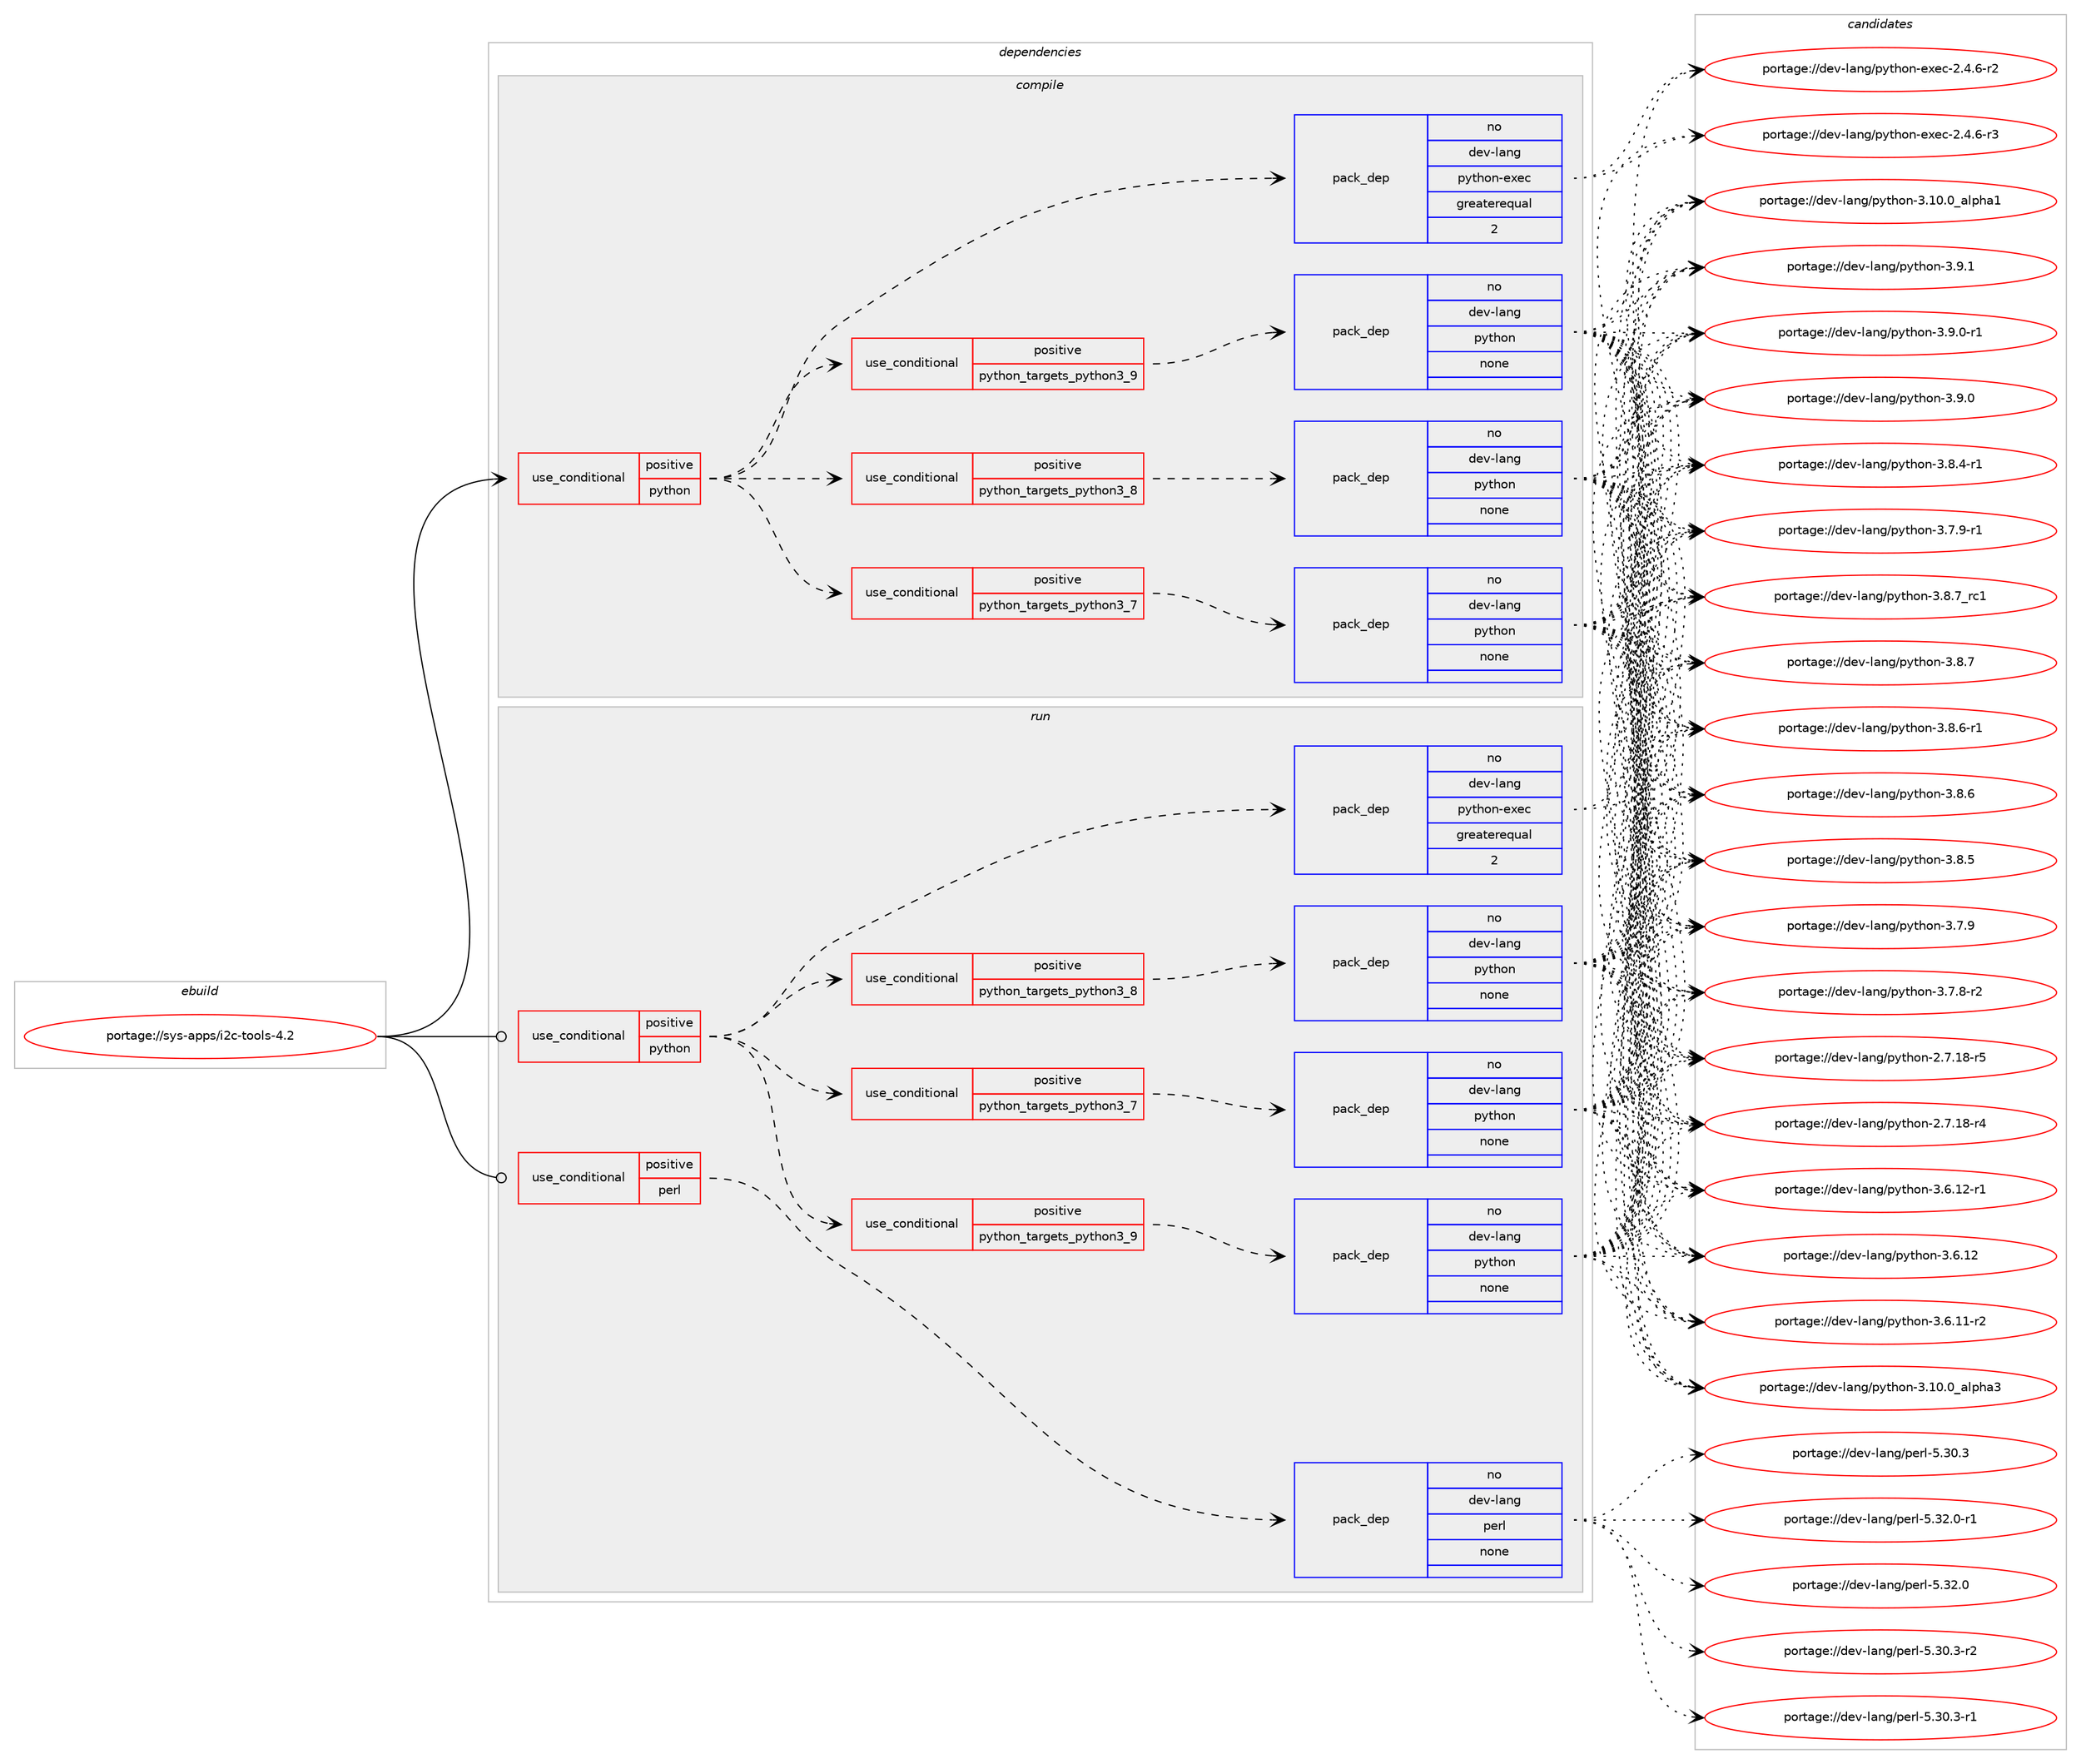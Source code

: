 digraph prolog {

# *************
# Graph options
# *************

newrank=true;
concentrate=true;
compound=true;
graph [rankdir=LR,fontname=Helvetica,fontsize=10,ranksep=1.5];#, ranksep=2.5, nodesep=0.2];
edge  [arrowhead=vee];
node  [fontname=Helvetica,fontsize=10];

# **********
# The ebuild
# **********

subgraph cluster_leftcol {
color=gray;
rank=same;
label=<<i>ebuild</i>>;
id [label="portage://sys-apps/i2c-tools-4.2", color=red, width=4, href="../sys-apps/i2c-tools-4.2.svg"];
}

# ****************
# The dependencies
# ****************

subgraph cluster_midcol {
color=gray;
label=<<i>dependencies</i>>;
subgraph cluster_compile {
fillcolor="#eeeeee";
style=filled;
label=<<i>compile</i>>;
subgraph cond1099 {
dependency4800 [label=<<TABLE BORDER="0" CELLBORDER="1" CELLSPACING="0" CELLPADDING="4"><TR><TD ROWSPAN="3" CELLPADDING="10">use_conditional</TD></TR><TR><TD>positive</TD></TR><TR><TD>python</TD></TR></TABLE>>, shape=none, color=red];
subgraph cond1100 {
dependency4801 [label=<<TABLE BORDER="0" CELLBORDER="1" CELLSPACING="0" CELLPADDING="4"><TR><TD ROWSPAN="3" CELLPADDING="10">use_conditional</TD></TR><TR><TD>positive</TD></TR><TR><TD>python_targets_python3_7</TD></TR></TABLE>>, shape=none, color=red];
subgraph pack3623 {
dependency4802 [label=<<TABLE BORDER="0" CELLBORDER="1" CELLSPACING="0" CELLPADDING="4" WIDTH="220"><TR><TD ROWSPAN="6" CELLPADDING="30">pack_dep</TD></TR><TR><TD WIDTH="110">no</TD></TR><TR><TD>dev-lang</TD></TR><TR><TD>python</TD></TR><TR><TD>none</TD></TR><TR><TD></TD></TR></TABLE>>, shape=none, color=blue];
}
dependency4801:e -> dependency4802:w [weight=20,style="dashed",arrowhead="vee"];
}
dependency4800:e -> dependency4801:w [weight=20,style="dashed",arrowhead="vee"];
subgraph cond1101 {
dependency4803 [label=<<TABLE BORDER="0" CELLBORDER="1" CELLSPACING="0" CELLPADDING="4"><TR><TD ROWSPAN="3" CELLPADDING="10">use_conditional</TD></TR><TR><TD>positive</TD></TR><TR><TD>python_targets_python3_8</TD></TR></TABLE>>, shape=none, color=red];
subgraph pack3624 {
dependency4804 [label=<<TABLE BORDER="0" CELLBORDER="1" CELLSPACING="0" CELLPADDING="4" WIDTH="220"><TR><TD ROWSPAN="6" CELLPADDING="30">pack_dep</TD></TR><TR><TD WIDTH="110">no</TD></TR><TR><TD>dev-lang</TD></TR><TR><TD>python</TD></TR><TR><TD>none</TD></TR><TR><TD></TD></TR></TABLE>>, shape=none, color=blue];
}
dependency4803:e -> dependency4804:w [weight=20,style="dashed",arrowhead="vee"];
}
dependency4800:e -> dependency4803:w [weight=20,style="dashed",arrowhead="vee"];
subgraph cond1102 {
dependency4805 [label=<<TABLE BORDER="0" CELLBORDER="1" CELLSPACING="0" CELLPADDING="4"><TR><TD ROWSPAN="3" CELLPADDING="10">use_conditional</TD></TR><TR><TD>positive</TD></TR><TR><TD>python_targets_python3_9</TD></TR></TABLE>>, shape=none, color=red];
subgraph pack3625 {
dependency4806 [label=<<TABLE BORDER="0" CELLBORDER="1" CELLSPACING="0" CELLPADDING="4" WIDTH="220"><TR><TD ROWSPAN="6" CELLPADDING="30">pack_dep</TD></TR><TR><TD WIDTH="110">no</TD></TR><TR><TD>dev-lang</TD></TR><TR><TD>python</TD></TR><TR><TD>none</TD></TR><TR><TD></TD></TR></TABLE>>, shape=none, color=blue];
}
dependency4805:e -> dependency4806:w [weight=20,style="dashed",arrowhead="vee"];
}
dependency4800:e -> dependency4805:w [weight=20,style="dashed",arrowhead="vee"];
subgraph pack3626 {
dependency4807 [label=<<TABLE BORDER="0" CELLBORDER="1" CELLSPACING="0" CELLPADDING="4" WIDTH="220"><TR><TD ROWSPAN="6" CELLPADDING="30">pack_dep</TD></TR><TR><TD WIDTH="110">no</TD></TR><TR><TD>dev-lang</TD></TR><TR><TD>python-exec</TD></TR><TR><TD>greaterequal</TD></TR><TR><TD>2</TD></TR></TABLE>>, shape=none, color=blue];
}
dependency4800:e -> dependency4807:w [weight=20,style="dashed",arrowhead="vee"];
}
id:e -> dependency4800:w [weight=20,style="solid",arrowhead="vee"];
}
subgraph cluster_compileandrun {
fillcolor="#eeeeee";
style=filled;
label=<<i>compile and run</i>>;
}
subgraph cluster_run {
fillcolor="#eeeeee";
style=filled;
label=<<i>run</i>>;
subgraph cond1103 {
dependency4808 [label=<<TABLE BORDER="0" CELLBORDER="1" CELLSPACING="0" CELLPADDING="4"><TR><TD ROWSPAN="3" CELLPADDING="10">use_conditional</TD></TR><TR><TD>positive</TD></TR><TR><TD>perl</TD></TR></TABLE>>, shape=none, color=red];
subgraph pack3627 {
dependency4809 [label=<<TABLE BORDER="0" CELLBORDER="1" CELLSPACING="0" CELLPADDING="4" WIDTH="220"><TR><TD ROWSPAN="6" CELLPADDING="30">pack_dep</TD></TR><TR><TD WIDTH="110">no</TD></TR><TR><TD>dev-lang</TD></TR><TR><TD>perl</TD></TR><TR><TD>none</TD></TR><TR><TD></TD></TR></TABLE>>, shape=none, color=blue];
}
dependency4808:e -> dependency4809:w [weight=20,style="dashed",arrowhead="vee"];
}
id:e -> dependency4808:w [weight=20,style="solid",arrowhead="odot"];
subgraph cond1104 {
dependency4810 [label=<<TABLE BORDER="0" CELLBORDER="1" CELLSPACING="0" CELLPADDING="4"><TR><TD ROWSPAN="3" CELLPADDING="10">use_conditional</TD></TR><TR><TD>positive</TD></TR><TR><TD>python</TD></TR></TABLE>>, shape=none, color=red];
subgraph cond1105 {
dependency4811 [label=<<TABLE BORDER="0" CELLBORDER="1" CELLSPACING="0" CELLPADDING="4"><TR><TD ROWSPAN="3" CELLPADDING="10">use_conditional</TD></TR><TR><TD>positive</TD></TR><TR><TD>python_targets_python3_7</TD></TR></TABLE>>, shape=none, color=red];
subgraph pack3628 {
dependency4812 [label=<<TABLE BORDER="0" CELLBORDER="1" CELLSPACING="0" CELLPADDING="4" WIDTH="220"><TR><TD ROWSPAN="6" CELLPADDING="30">pack_dep</TD></TR><TR><TD WIDTH="110">no</TD></TR><TR><TD>dev-lang</TD></TR><TR><TD>python</TD></TR><TR><TD>none</TD></TR><TR><TD></TD></TR></TABLE>>, shape=none, color=blue];
}
dependency4811:e -> dependency4812:w [weight=20,style="dashed",arrowhead="vee"];
}
dependency4810:e -> dependency4811:w [weight=20,style="dashed",arrowhead="vee"];
subgraph cond1106 {
dependency4813 [label=<<TABLE BORDER="0" CELLBORDER="1" CELLSPACING="0" CELLPADDING="4"><TR><TD ROWSPAN="3" CELLPADDING="10">use_conditional</TD></TR><TR><TD>positive</TD></TR><TR><TD>python_targets_python3_8</TD></TR></TABLE>>, shape=none, color=red];
subgraph pack3629 {
dependency4814 [label=<<TABLE BORDER="0" CELLBORDER="1" CELLSPACING="0" CELLPADDING="4" WIDTH="220"><TR><TD ROWSPAN="6" CELLPADDING="30">pack_dep</TD></TR><TR><TD WIDTH="110">no</TD></TR><TR><TD>dev-lang</TD></TR><TR><TD>python</TD></TR><TR><TD>none</TD></TR><TR><TD></TD></TR></TABLE>>, shape=none, color=blue];
}
dependency4813:e -> dependency4814:w [weight=20,style="dashed",arrowhead="vee"];
}
dependency4810:e -> dependency4813:w [weight=20,style="dashed",arrowhead="vee"];
subgraph cond1107 {
dependency4815 [label=<<TABLE BORDER="0" CELLBORDER="1" CELLSPACING="0" CELLPADDING="4"><TR><TD ROWSPAN="3" CELLPADDING="10">use_conditional</TD></TR><TR><TD>positive</TD></TR><TR><TD>python_targets_python3_9</TD></TR></TABLE>>, shape=none, color=red];
subgraph pack3630 {
dependency4816 [label=<<TABLE BORDER="0" CELLBORDER="1" CELLSPACING="0" CELLPADDING="4" WIDTH="220"><TR><TD ROWSPAN="6" CELLPADDING="30">pack_dep</TD></TR><TR><TD WIDTH="110">no</TD></TR><TR><TD>dev-lang</TD></TR><TR><TD>python</TD></TR><TR><TD>none</TD></TR><TR><TD></TD></TR></TABLE>>, shape=none, color=blue];
}
dependency4815:e -> dependency4816:w [weight=20,style="dashed",arrowhead="vee"];
}
dependency4810:e -> dependency4815:w [weight=20,style="dashed",arrowhead="vee"];
subgraph pack3631 {
dependency4817 [label=<<TABLE BORDER="0" CELLBORDER="1" CELLSPACING="0" CELLPADDING="4" WIDTH="220"><TR><TD ROWSPAN="6" CELLPADDING="30">pack_dep</TD></TR><TR><TD WIDTH="110">no</TD></TR><TR><TD>dev-lang</TD></TR><TR><TD>python-exec</TD></TR><TR><TD>greaterequal</TD></TR><TR><TD>2</TD></TR></TABLE>>, shape=none, color=blue];
}
dependency4810:e -> dependency4817:w [weight=20,style="dashed",arrowhead="vee"];
}
id:e -> dependency4810:w [weight=20,style="solid",arrowhead="odot"];
}
}

# **************
# The candidates
# **************

subgraph cluster_choices {
rank=same;
color=gray;
label=<<i>candidates</i>>;

subgraph choice3623 {
color=black;
nodesep=1;
choice100101118451089711010347112121116104111110455146574649 [label="portage://dev-lang/python-3.9.1", color=red, width=4,href="../dev-lang/python-3.9.1.svg"];
choice1001011184510897110103471121211161041111104551465746484511449 [label="portage://dev-lang/python-3.9.0-r1", color=red, width=4,href="../dev-lang/python-3.9.0-r1.svg"];
choice100101118451089711010347112121116104111110455146574648 [label="portage://dev-lang/python-3.9.0", color=red, width=4,href="../dev-lang/python-3.9.0.svg"];
choice100101118451089711010347112121116104111110455146564655951149949 [label="portage://dev-lang/python-3.8.7_rc1", color=red, width=4,href="../dev-lang/python-3.8.7_rc1.svg"];
choice100101118451089711010347112121116104111110455146564655 [label="portage://dev-lang/python-3.8.7", color=red, width=4,href="../dev-lang/python-3.8.7.svg"];
choice1001011184510897110103471121211161041111104551465646544511449 [label="portage://dev-lang/python-3.8.6-r1", color=red, width=4,href="../dev-lang/python-3.8.6-r1.svg"];
choice100101118451089711010347112121116104111110455146564654 [label="portage://dev-lang/python-3.8.6", color=red, width=4,href="../dev-lang/python-3.8.6.svg"];
choice100101118451089711010347112121116104111110455146564653 [label="portage://dev-lang/python-3.8.5", color=red, width=4,href="../dev-lang/python-3.8.5.svg"];
choice1001011184510897110103471121211161041111104551465646524511449 [label="portage://dev-lang/python-3.8.4-r1", color=red, width=4,href="../dev-lang/python-3.8.4-r1.svg"];
choice1001011184510897110103471121211161041111104551465546574511449 [label="portage://dev-lang/python-3.7.9-r1", color=red, width=4,href="../dev-lang/python-3.7.9-r1.svg"];
choice100101118451089711010347112121116104111110455146554657 [label="portage://dev-lang/python-3.7.9", color=red, width=4,href="../dev-lang/python-3.7.9.svg"];
choice1001011184510897110103471121211161041111104551465546564511450 [label="portage://dev-lang/python-3.7.8-r2", color=red, width=4,href="../dev-lang/python-3.7.8-r2.svg"];
choice100101118451089711010347112121116104111110455146544649504511449 [label="portage://dev-lang/python-3.6.12-r1", color=red, width=4,href="../dev-lang/python-3.6.12-r1.svg"];
choice10010111845108971101034711212111610411111045514654464950 [label="portage://dev-lang/python-3.6.12", color=red, width=4,href="../dev-lang/python-3.6.12.svg"];
choice100101118451089711010347112121116104111110455146544649494511450 [label="portage://dev-lang/python-3.6.11-r2", color=red, width=4,href="../dev-lang/python-3.6.11-r2.svg"];
choice1001011184510897110103471121211161041111104551464948464895971081121049751 [label="portage://dev-lang/python-3.10.0_alpha3", color=red, width=4,href="../dev-lang/python-3.10.0_alpha3.svg"];
choice1001011184510897110103471121211161041111104551464948464895971081121049749 [label="portage://dev-lang/python-3.10.0_alpha1", color=red, width=4,href="../dev-lang/python-3.10.0_alpha1.svg"];
choice100101118451089711010347112121116104111110455046554649564511453 [label="portage://dev-lang/python-2.7.18-r5", color=red, width=4,href="../dev-lang/python-2.7.18-r5.svg"];
choice100101118451089711010347112121116104111110455046554649564511452 [label="portage://dev-lang/python-2.7.18-r4", color=red, width=4,href="../dev-lang/python-2.7.18-r4.svg"];
dependency4802:e -> choice100101118451089711010347112121116104111110455146574649:w [style=dotted,weight="100"];
dependency4802:e -> choice1001011184510897110103471121211161041111104551465746484511449:w [style=dotted,weight="100"];
dependency4802:e -> choice100101118451089711010347112121116104111110455146574648:w [style=dotted,weight="100"];
dependency4802:e -> choice100101118451089711010347112121116104111110455146564655951149949:w [style=dotted,weight="100"];
dependency4802:e -> choice100101118451089711010347112121116104111110455146564655:w [style=dotted,weight="100"];
dependency4802:e -> choice1001011184510897110103471121211161041111104551465646544511449:w [style=dotted,weight="100"];
dependency4802:e -> choice100101118451089711010347112121116104111110455146564654:w [style=dotted,weight="100"];
dependency4802:e -> choice100101118451089711010347112121116104111110455146564653:w [style=dotted,weight="100"];
dependency4802:e -> choice1001011184510897110103471121211161041111104551465646524511449:w [style=dotted,weight="100"];
dependency4802:e -> choice1001011184510897110103471121211161041111104551465546574511449:w [style=dotted,weight="100"];
dependency4802:e -> choice100101118451089711010347112121116104111110455146554657:w [style=dotted,weight="100"];
dependency4802:e -> choice1001011184510897110103471121211161041111104551465546564511450:w [style=dotted,weight="100"];
dependency4802:e -> choice100101118451089711010347112121116104111110455146544649504511449:w [style=dotted,weight="100"];
dependency4802:e -> choice10010111845108971101034711212111610411111045514654464950:w [style=dotted,weight="100"];
dependency4802:e -> choice100101118451089711010347112121116104111110455146544649494511450:w [style=dotted,weight="100"];
dependency4802:e -> choice1001011184510897110103471121211161041111104551464948464895971081121049751:w [style=dotted,weight="100"];
dependency4802:e -> choice1001011184510897110103471121211161041111104551464948464895971081121049749:w [style=dotted,weight="100"];
dependency4802:e -> choice100101118451089711010347112121116104111110455046554649564511453:w [style=dotted,weight="100"];
dependency4802:e -> choice100101118451089711010347112121116104111110455046554649564511452:w [style=dotted,weight="100"];
}
subgraph choice3624 {
color=black;
nodesep=1;
choice100101118451089711010347112121116104111110455146574649 [label="portage://dev-lang/python-3.9.1", color=red, width=4,href="../dev-lang/python-3.9.1.svg"];
choice1001011184510897110103471121211161041111104551465746484511449 [label="portage://dev-lang/python-3.9.0-r1", color=red, width=4,href="../dev-lang/python-3.9.0-r1.svg"];
choice100101118451089711010347112121116104111110455146574648 [label="portage://dev-lang/python-3.9.0", color=red, width=4,href="../dev-lang/python-3.9.0.svg"];
choice100101118451089711010347112121116104111110455146564655951149949 [label="portage://dev-lang/python-3.8.7_rc1", color=red, width=4,href="../dev-lang/python-3.8.7_rc1.svg"];
choice100101118451089711010347112121116104111110455146564655 [label="portage://dev-lang/python-3.8.7", color=red, width=4,href="../dev-lang/python-3.8.7.svg"];
choice1001011184510897110103471121211161041111104551465646544511449 [label="portage://dev-lang/python-3.8.6-r1", color=red, width=4,href="../dev-lang/python-3.8.6-r1.svg"];
choice100101118451089711010347112121116104111110455146564654 [label="portage://dev-lang/python-3.8.6", color=red, width=4,href="../dev-lang/python-3.8.6.svg"];
choice100101118451089711010347112121116104111110455146564653 [label="portage://dev-lang/python-3.8.5", color=red, width=4,href="../dev-lang/python-3.8.5.svg"];
choice1001011184510897110103471121211161041111104551465646524511449 [label="portage://dev-lang/python-3.8.4-r1", color=red, width=4,href="../dev-lang/python-3.8.4-r1.svg"];
choice1001011184510897110103471121211161041111104551465546574511449 [label="portage://dev-lang/python-3.7.9-r1", color=red, width=4,href="../dev-lang/python-3.7.9-r1.svg"];
choice100101118451089711010347112121116104111110455146554657 [label="portage://dev-lang/python-3.7.9", color=red, width=4,href="../dev-lang/python-3.7.9.svg"];
choice1001011184510897110103471121211161041111104551465546564511450 [label="portage://dev-lang/python-3.7.8-r2", color=red, width=4,href="../dev-lang/python-3.7.8-r2.svg"];
choice100101118451089711010347112121116104111110455146544649504511449 [label="portage://dev-lang/python-3.6.12-r1", color=red, width=4,href="../dev-lang/python-3.6.12-r1.svg"];
choice10010111845108971101034711212111610411111045514654464950 [label="portage://dev-lang/python-3.6.12", color=red, width=4,href="../dev-lang/python-3.6.12.svg"];
choice100101118451089711010347112121116104111110455146544649494511450 [label="portage://dev-lang/python-3.6.11-r2", color=red, width=4,href="../dev-lang/python-3.6.11-r2.svg"];
choice1001011184510897110103471121211161041111104551464948464895971081121049751 [label="portage://dev-lang/python-3.10.0_alpha3", color=red, width=4,href="../dev-lang/python-3.10.0_alpha3.svg"];
choice1001011184510897110103471121211161041111104551464948464895971081121049749 [label="portage://dev-lang/python-3.10.0_alpha1", color=red, width=4,href="../dev-lang/python-3.10.0_alpha1.svg"];
choice100101118451089711010347112121116104111110455046554649564511453 [label="portage://dev-lang/python-2.7.18-r5", color=red, width=4,href="../dev-lang/python-2.7.18-r5.svg"];
choice100101118451089711010347112121116104111110455046554649564511452 [label="portage://dev-lang/python-2.7.18-r4", color=red, width=4,href="../dev-lang/python-2.7.18-r4.svg"];
dependency4804:e -> choice100101118451089711010347112121116104111110455146574649:w [style=dotted,weight="100"];
dependency4804:e -> choice1001011184510897110103471121211161041111104551465746484511449:w [style=dotted,weight="100"];
dependency4804:e -> choice100101118451089711010347112121116104111110455146574648:w [style=dotted,weight="100"];
dependency4804:e -> choice100101118451089711010347112121116104111110455146564655951149949:w [style=dotted,weight="100"];
dependency4804:e -> choice100101118451089711010347112121116104111110455146564655:w [style=dotted,weight="100"];
dependency4804:e -> choice1001011184510897110103471121211161041111104551465646544511449:w [style=dotted,weight="100"];
dependency4804:e -> choice100101118451089711010347112121116104111110455146564654:w [style=dotted,weight="100"];
dependency4804:e -> choice100101118451089711010347112121116104111110455146564653:w [style=dotted,weight="100"];
dependency4804:e -> choice1001011184510897110103471121211161041111104551465646524511449:w [style=dotted,weight="100"];
dependency4804:e -> choice1001011184510897110103471121211161041111104551465546574511449:w [style=dotted,weight="100"];
dependency4804:e -> choice100101118451089711010347112121116104111110455146554657:w [style=dotted,weight="100"];
dependency4804:e -> choice1001011184510897110103471121211161041111104551465546564511450:w [style=dotted,weight="100"];
dependency4804:e -> choice100101118451089711010347112121116104111110455146544649504511449:w [style=dotted,weight="100"];
dependency4804:e -> choice10010111845108971101034711212111610411111045514654464950:w [style=dotted,weight="100"];
dependency4804:e -> choice100101118451089711010347112121116104111110455146544649494511450:w [style=dotted,weight="100"];
dependency4804:e -> choice1001011184510897110103471121211161041111104551464948464895971081121049751:w [style=dotted,weight="100"];
dependency4804:e -> choice1001011184510897110103471121211161041111104551464948464895971081121049749:w [style=dotted,weight="100"];
dependency4804:e -> choice100101118451089711010347112121116104111110455046554649564511453:w [style=dotted,weight="100"];
dependency4804:e -> choice100101118451089711010347112121116104111110455046554649564511452:w [style=dotted,weight="100"];
}
subgraph choice3625 {
color=black;
nodesep=1;
choice100101118451089711010347112121116104111110455146574649 [label="portage://dev-lang/python-3.9.1", color=red, width=4,href="../dev-lang/python-3.9.1.svg"];
choice1001011184510897110103471121211161041111104551465746484511449 [label="portage://dev-lang/python-3.9.0-r1", color=red, width=4,href="../dev-lang/python-3.9.0-r1.svg"];
choice100101118451089711010347112121116104111110455146574648 [label="portage://dev-lang/python-3.9.0", color=red, width=4,href="../dev-lang/python-3.9.0.svg"];
choice100101118451089711010347112121116104111110455146564655951149949 [label="portage://dev-lang/python-3.8.7_rc1", color=red, width=4,href="../dev-lang/python-3.8.7_rc1.svg"];
choice100101118451089711010347112121116104111110455146564655 [label="portage://dev-lang/python-3.8.7", color=red, width=4,href="../dev-lang/python-3.8.7.svg"];
choice1001011184510897110103471121211161041111104551465646544511449 [label="portage://dev-lang/python-3.8.6-r1", color=red, width=4,href="../dev-lang/python-3.8.6-r1.svg"];
choice100101118451089711010347112121116104111110455146564654 [label="portage://dev-lang/python-3.8.6", color=red, width=4,href="../dev-lang/python-3.8.6.svg"];
choice100101118451089711010347112121116104111110455146564653 [label="portage://dev-lang/python-3.8.5", color=red, width=4,href="../dev-lang/python-3.8.5.svg"];
choice1001011184510897110103471121211161041111104551465646524511449 [label="portage://dev-lang/python-3.8.4-r1", color=red, width=4,href="../dev-lang/python-3.8.4-r1.svg"];
choice1001011184510897110103471121211161041111104551465546574511449 [label="portage://dev-lang/python-3.7.9-r1", color=red, width=4,href="../dev-lang/python-3.7.9-r1.svg"];
choice100101118451089711010347112121116104111110455146554657 [label="portage://dev-lang/python-3.7.9", color=red, width=4,href="../dev-lang/python-3.7.9.svg"];
choice1001011184510897110103471121211161041111104551465546564511450 [label="portage://dev-lang/python-3.7.8-r2", color=red, width=4,href="../dev-lang/python-3.7.8-r2.svg"];
choice100101118451089711010347112121116104111110455146544649504511449 [label="portage://dev-lang/python-3.6.12-r1", color=red, width=4,href="../dev-lang/python-3.6.12-r1.svg"];
choice10010111845108971101034711212111610411111045514654464950 [label="portage://dev-lang/python-3.6.12", color=red, width=4,href="../dev-lang/python-3.6.12.svg"];
choice100101118451089711010347112121116104111110455146544649494511450 [label="portage://dev-lang/python-3.6.11-r2", color=red, width=4,href="../dev-lang/python-3.6.11-r2.svg"];
choice1001011184510897110103471121211161041111104551464948464895971081121049751 [label="portage://dev-lang/python-3.10.0_alpha3", color=red, width=4,href="../dev-lang/python-3.10.0_alpha3.svg"];
choice1001011184510897110103471121211161041111104551464948464895971081121049749 [label="portage://dev-lang/python-3.10.0_alpha1", color=red, width=4,href="../dev-lang/python-3.10.0_alpha1.svg"];
choice100101118451089711010347112121116104111110455046554649564511453 [label="portage://dev-lang/python-2.7.18-r5", color=red, width=4,href="../dev-lang/python-2.7.18-r5.svg"];
choice100101118451089711010347112121116104111110455046554649564511452 [label="portage://dev-lang/python-2.7.18-r4", color=red, width=4,href="../dev-lang/python-2.7.18-r4.svg"];
dependency4806:e -> choice100101118451089711010347112121116104111110455146574649:w [style=dotted,weight="100"];
dependency4806:e -> choice1001011184510897110103471121211161041111104551465746484511449:w [style=dotted,weight="100"];
dependency4806:e -> choice100101118451089711010347112121116104111110455146574648:w [style=dotted,weight="100"];
dependency4806:e -> choice100101118451089711010347112121116104111110455146564655951149949:w [style=dotted,weight="100"];
dependency4806:e -> choice100101118451089711010347112121116104111110455146564655:w [style=dotted,weight="100"];
dependency4806:e -> choice1001011184510897110103471121211161041111104551465646544511449:w [style=dotted,weight="100"];
dependency4806:e -> choice100101118451089711010347112121116104111110455146564654:w [style=dotted,weight="100"];
dependency4806:e -> choice100101118451089711010347112121116104111110455146564653:w [style=dotted,weight="100"];
dependency4806:e -> choice1001011184510897110103471121211161041111104551465646524511449:w [style=dotted,weight="100"];
dependency4806:e -> choice1001011184510897110103471121211161041111104551465546574511449:w [style=dotted,weight="100"];
dependency4806:e -> choice100101118451089711010347112121116104111110455146554657:w [style=dotted,weight="100"];
dependency4806:e -> choice1001011184510897110103471121211161041111104551465546564511450:w [style=dotted,weight="100"];
dependency4806:e -> choice100101118451089711010347112121116104111110455146544649504511449:w [style=dotted,weight="100"];
dependency4806:e -> choice10010111845108971101034711212111610411111045514654464950:w [style=dotted,weight="100"];
dependency4806:e -> choice100101118451089711010347112121116104111110455146544649494511450:w [style=dotted,weight="100"];
dependency4806:e -> choice1001011184510897110103471121211161041111104551464948464895971081121049751:w [style=dotted,weight="100"];
dependency4806:e -> choice1001011184510897110103471121211161041111104551464948464895971081121049749:w [style=dotted,weight="100"];
dependency4806:e -> choice100101118451089711010347112121116104111110455046554649564511453:w [style=dotted,weight="100"];
dependency4806:e -> choice100101118451089711010347112121116104111110455046554649564511452:w [style=dotted,weight="100"];
}
subgraph choice3626 {
color=black;
nodesep=1;
choice10010111845108971101034711212111610411111045101120101994550465246544511451 [label="portage://dev-lang/python-exec-2.4.6-r3", color=red, width=4,href="../dev-lang/python-exec-2.4.6-r3.svg"];
choice10010111845108971101034711212111610411111045101120101994550465246544511450 [label="portage://dev-lang/python-exec-2.4.6-r2", color=red, width=4,href="../dev-lang/python-exec-2.4.6-r2.svg"];
dependency4807:e -> choice10010111845108971101034711212111610411111045101120101994550465246544511451:w [style=dotted,weight="100"];
dependency4807:e -> choice10010111845108971101034711212111610411111045101120101994550465246544511450:w [style=dotted,weight="100"];
}
subgraph choice3627 {
color=black;
nodesep=1;
choice100101118451089711010347112101114108455346515046484511449 [label="portage://dev-lang/perl-5.32.0-r1", color=red, width=4,href="../dev-lang/perl-5.32.0-r1.svg"];
choice10010111845108971101034711210111410845534651504648 [label="portage://dev-lang/perl-5.32.0", color=red, width=4,href="../dev-lang/perl-5.32.0.svg"];
choice100101118451089711010347112101114108455346514846514511450 [label="portage://dev-lang/perl-5.30.3-r2", color=red, width=4,href="../dev-lang/perl-5.30.3-r2.svg"];
choice100101118451089711010347112101114108455346514846514511449 [label="portage://dev-lang/perl-5.30.3-r1", color=red, width=4,href="../dev-lang/perl-5.30.3-r1.svg"];
choice10010111845108971101034711210111410845534651484651 [label="portage://dev-lang/perl-5.30.3", color=red, width=4,href="../dev-lang/perl-5.30.3.svg"];
dependency4809:e -> choice100101118451089711010347112101114108455346515046484511449:w [style=dotted,weight="100"];
dependency4809:e -> choice10010111845108971101034711210111410845534651504648:w [style=dotted,weight="100"];
dependency4809:e -> choice100101118451089711010347112101114108455346514846514511450:w [style=dotted,weight="100"];
dependency4809:e -> choice100101118451089711010347112101114108455346514846514511449:w [style=dotted,weight="100"];
dependency4809:e -> choice10010111845108971101034711210111410845534651484651:w [style=dotted,weight="100"];
}
subgraph choice3628 {
color=black;
nodesep=1;
choice100101118451089711010347112121116104111110455146574649 [label="portage://dev-lang/python-3.9.1", color=red, width=4,href="../dev-lang/python-3.9.1.svg"];
choice1001011184510897110103471121211161041111104551465746484511449 [label="portage://dev-lang/python-3.9.0-r1", color=red, width=4,href="../dev-lang/python-3.9.0-r1.svg"];
choice100101118451089711010347112121116104111110455146574648 [label="portage://dev-lang/python-3.9.0", color=red, width=4,href="../dev-lang/python-3.9.0.svg"];
choice100101118451089711010347112121116104111110455146564655951149949 [label="portage://dev-lang/python-3.8.7_rc1", color=red, width=4,href="../dev-lang/python-3.8.7_rc1.svg"];
choice100101118451089711010347112121116104111110455146564655 [label="portage://dev-lang/python-3.8.7", color=red, width=4,href="../dev-lang/python-3.8.7.svg"];
choice1001011184510897110103471121211161041111104551465646544511449 [label="portage://dev-lang/python-3.8.6-r1", color=red, width=4,href="../dev-lang/python-3.8.6-r1.svg"];
choice100101118451089711010347112121116104111110455146564654 [label="portage://dev-lang/python-3.8.6", color=red, width=4,href="../dev-lang/python-3.8.6.svg"];
choice100101118451089711010347112121116104111110455146564653 [label="portage://dev-lang/python-3.8.5", color=red, width=4,href="../dev-lang/python-3.8.5.svg"];
choice1001011184510897110103471121211161041111104551465646524511449 [label="portage://dev-lang/python-3.8.4-r1", color=red, width=4,href="../dev-lang/python-3.8.4-r1.svg"];
choice1001011184510897110103471121211161041111104551465546574511449 [label="portage://dev-lang/python-3.7.9-r1", color=red, width=4,href="../dev-lang/python-3.7.9-r1.svg"];
choice100101118451089711010347112121116104111110455146554657 [label="portage://dev-lang/python-3.7.9", color=red, width=4,href="../dev-lang/python-3.7.9.svg"];
choice1001011184510897110103471121211161041111104551465546564511450 [label="portage://dev-lang/python-3.7.8-r2", color=red, width=4,href="../dev-lang/python-3.7.8-r2.svg"];
choice100101118451089711010347112121116104111110455146544649504511449 [label="portage://dev-lang/python-3.6.12-r1", color=red, width=4,href="../dev-lang/python-3.6.12-r1.svg"];
choice10010111845108971101034711212111610411111045514654464950 [label="portage://dev-lang/python-3.6.12", color=red, width=4,href="../dev-lang/python-3.6.12.svg"];
choice100101118451089711010347112121116104111110455146544649494511450 [label="portage://dev-lang/python-3.6.11-r2", color=red, width=4,href="../dev-lang/python-3.6.11-r2.svg"];
choice1001011184510897110103471121211161041111104551464948464895971081121049751 [label="portage://dev-lang/python-3.10.0_alpha3", color=red, width=4,href="../dev-lang/python-3.10.0_alpha3.svg"];
choice1001011184510897110103471121211161041111104551464948464895971081121049749 [label="portage://dev-lang/python-3.10.0_alpha1", color=red, width=4,href="../dev-lang/python-3.10.0_alpha1.svg"];
choice100101118451089711010347112121116104111110455046554649564511453 [label="portage://dev-lang/python-2.7.18-r5", color=red, width=4,href="../dev-lang/python-2.7.18-r5.svg"];
choice100101118451089711010347112121116104111110455046554649564511452 [label="portage://dev-lang/python-2.7.18-r4", color=red, width=4,href="../dev-lang/python-2.7.18-r4.svg"];
dependency4812:e -> choice100101118451089711010347112121116104111110455146574649:w [style=dotted,weight="100"];
dependency4812:e -> choice1001011184510897110103471121211161041111104551465746484511449:w [style=dotted,weight="100"];
dependency4812:e -> choice100101118451089711010347112121116104111110455146574648:w [style=dotted,weight="100"];
dependency4812:e -> choice100101118451089711010347112121116104111110455146564655951149949:w [style=dotted,weight="100"];
dependency4812:e -> choice100101118451089711010347112121116104111110455146564655:w [style=dotted,weight="100"];
dependency4812:e -> choice1001011184510897110103471121211161041111104551465646544511449:w [style=dotted,weight="100"];
dependency4812:e -> choice100101118451089711010347112121116104111110455146564654:w [style=dotted,weight="100"];
dependency4812:e -> choice100101118451089711010347112121116104111110455146564653:w [style=dotted,weight="100"];
dependency4812:e -> choice1001011184510897110103471121211161041111104551465646524511449:w [style=dotted,weight="100"];
dependency4812:e -> choice1001011184510897110103471121211161041111104551465546574511449:w [style=dotted,weight="100"];
dependency4812:e -> choice100101118451089711010347112121116104111110455146554657:w [style=dotted,weight="100"];
dependency4812:e -> choice1001011184510897110103471121211161041111104551465546564511450:w [style=dotted,weight="100"];
dependency4812:e -> choice100101118451089711010347112121116104111110455146544649504511449:w [style=dotted,weight="100"];
dependency4812:e -> choice10010111845108971101034711212111610411111045514654464950:w [style=dotted,weight="100"];
dependency4812:e -> choice100101118451089711010347112121116104111110455146544649494511450:w [style=dotted,weight="100"];
dependency4812:e -> choice1001011184510897110103471121211161041111104551464948464895971081121049751:w [style=dotted,weight="100"];
dependency4812:e -> choice1001011184510897110103471121211161041111104551464948464895971081121049749:w [style=dotted,weight="100"];
dependency4812:e -> choice100101118451089711010347112121116104111110455046554649564511453:w [style=dotted,weight="100"];
dependency4812:e -> choice100101118451089711010347112121116104111110455046554649564511452:w [style=dotted,weight="100"];
}
subgraph choice3629 {
color=black;
nodesep=1;
choice100101118451089711010347112121116104111110455146574649 [label="portage://dev-lang/python-3.9.1", color=red, width=4,href="../dev-lang/python-3.9.1.svg"];
choice1001011184510897110103471121211161041111104551465746484511449 [label="portage://dev-lang/python-3.9.0-r1", color=red, width=4,href="../dev-lang/python-3.9.0-r1.svg"];
choice100101118451089711010347112121116104111110455146574648 [label="portage://dev-lang/python-3.9.0", color=red, width=4,href="../dev-lang/python-3.9.0.svg"];
choice100101118451089711010347112121116104111110455146564655951149949 [label="portage://dev-lang/python-3.8.7_rc1", color=red, width=4,href="../dev-lang/python-3.8.7_rc1.svg"];
choice100101118451089711010347112121116104111110455146564655 [label="portage://dev-lang/python-3.8.7", color=red, width=4,href="../dev-lang/python-3.8.7.svg"];
choice1001011184510897110103471121211161041111104551465646544511449 [label="portage://dev-lang/python-3.8.6-r1", color=red, width=4,href="../dev-lang/python-3.8.6-r1.svg"];
choice100101118451089711010347112121116104111110455146564654 [label="portage://dev-lang/python-3.8.6", color=red, width=4,href="../dev-lang/python-3.8.6.svg"];
choice100101118451089711010347112121116104111110455146564653 [label="portage://dev-lang/python-3.8.5", color=red, width=4,href="../dev-lang/python-3.8.5.svg"];
choice1001011184510897110103471121211161041111104551465646524511449 [label="portage://dev-lang/python-3.8.4-r1", color=red, width=4,href="../dev-lang/python-3.8.4-r1.svg"];
choice1001011184510897110103471121211161041111104551465546574511449 [label="portage://dev-lang/python-3.7.9-r1", color=red, width=4,href="../dev-lang/python-3.7.9-r1.svg"];
choice100101118451089711010347112121116104111110455146554657 [label="portage://dev-lang/python-3.7.9", color=red, width=4,href="../dev-lang/python-3.7.9.svg"];
choice1001011184510897110103471121211161041111104551465546564511450 [label="portage://dev-lang/python-3.7.8-r2", color=red, width=4,href="../dev-lang/python-3.7.8-r2.svg"];
choice100101118451089711010347112121116104111110455146544649504511449 [label="portage://dev-lang/python-3.6.12-r1", color=red, width=4,href="../dev-lang/python-3.6.12-r1.svg"];
choice10010111845108971101034711212111610411111045514654464950 [label="portage://dev-lang/python-3.6.12", color=red, width=4,href="../dev-lang/python-3.6.12.svg"];
choice100101118451089711010347112121116104111110455146544649494511450 [label="portage://dev-lang/python-3.6.11-r2", color=red, width=4,href="../dev-lang/python-3.6.11-r2.svg"];
choice1001011184510897110103471121211161041111104551464948464895971081121049751 [label="portage://dev-lang/python-3.10.0_alpha3", color=red, width=4,href="../dev-lang/python-3.10.0_alpha3.svg"];
choice1001011184510897110103471121211161041111104551464948464895971081121049749 [label="portage://dev-lang/python-3.10.0_alpha1", color=red, width=4,href="../dev-lang/python-3.10.0_alpha1.svg"];
choice100101118451089711010347112121116104111110455046554649564511453 [label="portage://dev-lang/python-2.7.18-r5", color=red, width=4,href="../dev-lang/python-2.7.18-r5.svg"];
choice100101118451089711010347112121116104111110455046554649564511452 [label="portage://dev-lang/python-2.7.18-r4", color=red, width=4,href="../dev-lang/python-2.7.18-r4.svg"];
dependency4814:e -> choice100101118451089711010347112121116104111110455146574649:w [style=dotted,weight="100"];
dependency4814:e -> choice1001011184510897110103471121211161041111104551465746484511449:w [style=dotted,weight="100"];
dependency4814:e -> choice100101118451089711010347112121116104111110455146574648:w [style=dotted,weight="100"];
dependency4814:e -> choice100101118451089711010347112121116104111110455146564655951149949:w [style=dotted,weight="100"];
dependency4814:e -> choice100101118451089711010347112121116104111110455146564655:w [style=dotted,weight="100"];
dependency4814:e -> choice1001011184510897110103471121211161041111104551465646544511449:w [style=dotted,weight="100"];
dependency4814:e -> choice100101118451089711010347112121116104111110455146564654:w [style=dotted,weight="100"];
dependency4814:e -> choice100101118451089711010347112121116104111110455146564653:w [style=dotted,weight="100"];
dependency4814:e -> choice1001011184510897110103471121211161041111104551465646524511449:w [style=dotted,weight="100"];
dependency4814:e -> choice1001011184510897110103471121211161041111104551465546574511449:w [style=dotted,weight="100"];
dependency4814:e -> choice100101118451089711010347112121116104111110455146554657:w [style=dotted,weight="100"];
dependency4814:e -> choice1001011184510897110103471121211161041111104551465546564511450:w [style=dotted,weight="100"];
dependency4814:e -> choice100101118451089711010347112121116104111110455146544649504511449:w [style=dotted,weight="100"];
dependency4814:e -> choice10010111845108971101034711212111610411111045514654464950:w [style=dotted,weight="100"];
dependency4814:e -> choice100101118451089711010347112121116104111110455146544649494511450:w [style=dotted,weight="100"];
dependency4814:e -> choice1001011184510897110103471121211161041111104551464948464895971081121049751:w [style=dotted,weight="100"];
dependency4814:e -> choice1001011184510897110103471121211161041111104551464948464895971081121049749:w [style=dotted,weight="100"];
dependency4814:e -> choice100101118451089711010347112121116104111110455046554649564511453:w [style=dotted,weight="100"];
dependency4814:e -> choice100101118451089711010347112121116104111110455046554649564511452:w [style=dotted,weight="100"];
}
subgraph choice3630 {
color=black;
nodesep=1;
choice100101118451089711010347112121116104111110455146574649 [label="portage://dev-lang/python-3.9.1", color=red, width=4,href="../dev-lang/python-3.9.1.svg"];
choice1001011184510897110103471121211161041111104551465746484511449 [label="portage://dev-lang/python-3.9.0-r1", color=red, width=4,href="../dev-lang/python-3.9.0-r1.svg"];
choice100101118451089711010347112121116104111110455146574648 [label="portage://dev-lang/python-3.9.0", color=red, width=4,href="../dev-lang/python-3.9.0.svg"];
choice100101118451089711010347112121116104111110455146564655951149949 [label="portage://dev-lang/python-3.8.7_rc1", color=red, width=4,href="../dev-lang/python-3.8.7_rc1.svg"];
choice100101118451089711010347112121116104111110455146564655 [label="portage://dev-lang/python-3.8.7", color=red, width=4,href="../dev-lang/python-3.8.7.svg"];
choice1001011184510897110103471121211161041111104551465646544511449 [label="portage://dev-lang/python-3.8.6-r1", color=red, width=4,href="../dev-lang/python-3.8.6-r1.svg"];
choice100101118451089711010347112121116104111110455146564654 [label="portage://dev-lang/python-3.8.6", color=red, width=4,href="../dev-lang/python-3.8.6.svg"];
choice100101118451089711010347112121116104111110455146564653 [label="portage://dev-lang/python-3.8.5", color=red, width=4,href="../dev-lang/python-3.8.5.svg"];
choice1001011184510897110103471121211161041111104551465646524511449 [label="portage://dev-lang/python-3.8.4-r1", color=red, width=4,href="../dev-lang/python-3.8.4-r1.svg"];
choice1001011184510897110103471121211161041111104551465546574511449 [label="portage://dev-lang/python-3.7.9-r1", color=red, width=4,href="../dev-lang/python-3.7.9-r1.svg"];
choice100101118451089711010347112121116104111110455146554657 [label="portage://dev-lang/python-3.7.9", color=red, width=4,href="../dev-lang/python-3.7.9.svg"];
choice1001011184510897110103471121211161041111104551465546564511450 [label="portage://dev-lang/python-3.7.8-r2", color=red, width=4,href="../dev-lang/python-3.7.8-r2.svg"];
choice100101118451089711010347112121116104111110455146544649504511449 [label="portage://dev-lang/python-3.6.12-r1", color=red, width=4,href="../dev-lang/python-3.6.12-r1.svg"];
choice10010111845108971101034711212111610411111045514654464950 [label="portage://dev-lang/python-3.6.12", color=red, width=4,href="../dev-lang/python-3.6.12.svg"];
choice100101118451089711010347112121116104111110455146544649494511450 [label="portage://dev-lang/python-3.6.11-r2", color=red, width=4,href="../dev-lang/python-3.6.11-r2.svg"];
choice1001011184510897110103471121211161041111104551464948464895971081121049751 [label="portage://dev-lang/python-3.10.0_alpha3", color=red, width=4,href="../dev-lang/python-3.10.0_alpha3.svg"];
choice1001011184510897110103471121211161041111104551464948464895971081121049749 [label="portage://dev-lang/python-3.10.0_alpha1", color=red, width=4,href="../dev-lang/python-3.10.0_alpha1.svg"];
choice100101118451089711010347112121116104111110455046554649564511453 [label="portage://dev-lang/python-2.7.18-r5", color=red, width=4,href="../dev-lang/python-2.7.18-r5.svg"];
choice100101118451089711010347112121116104111110455046554649564511452 [label="portage://dev-lang/python-2.7.18-r4", color=red, width=4,href="../dev-lang/python-2.7.18-r4.svg"];
dependency4816:e -> choice100101118451089711010347112121116104111110455146574649:w [style=dotted,weight="100"];
dependency4816:e -> choice1001011184510897110103471121211161041111104551465746484511449:w [style=dotted,weight="100"];
dependency4816:e -> choice100101118451089711010347112121116104111110455146574648:w [style=dotted,weight="100"];
dependency4816:e -> choice100101118451089711010347112121116104111110455146564655951149949:w [style=dotted,weight="100"];
dependency4816:e -> choice100101118451089711010347112121116104111110455146564655:w [style=dotted,weight="100"];
dependency4816:e -> choice1001011184510897110103471121211161041111104551465646544511449:w [style=dotted,weight="100"];
dependency4816:e -> choice100101118451089711010347112121116104111110455146564654:w [style=dotted,weight="100"];
dependency4816:e -> choice100101118451089711010347112121116104111110455146564653:w [style=dotted,weight="100"];
dependency4816:e -> choice1001011184510897110103471121211161041111104551465646524511449:w [style=dotted,weight="100"];
dependency4816:e -> choice1001011184510897110103471121211161041111104551465546574511449:w [style=dotted,weight="100"];
dependency4816:e -> choice100101118451089711010347112121116104111110455146554657:w [style=dotted,weight="100"];
dependency4816:e -> choice1001011184510897110103471121211161041111104551465546564511450:w [style=dotted,weight="100"];
dependency4816:e -> choice100101118451089711010347112121116104111110455146544649504511449:w [style=dotted,weight="100"];
dependency4816:e -> choice10010111845108971101034711212111610411111045514654464950:w [style=dotted,weight="100"];
dependency4816:e -> choice100101118451089711010347112121116104111110455146544649494511450:w [style=dotted,weight="100"];
dependency4816:e -> choice1001011184510897110103471121211161041111104551464948464895971081121049751:w [style=dotted,weight="100"];
dependency4816:e -> choice1001011184510897110103471121211161041111104551464948464895971081121049749:w [style=dotted,weight="100"];
dependency4816:e -> choice100101118451089711010347112121116104111110455046554649564511453:w [style=dotted,weight="100"];
dependency4816:e -> choice100101118451089711010347112121116104111110455046554649564511452:w [style=dotted,weight="100"];
}
subgraph choice3631 {
color=black;
nodesep=1;
choice10010111845108971101034711212111610411111045101120101994550465246544511451 [label="portage://dev-lang/python-exec-2.4.6-r3", color=red, width=4,href="../dev-lang/python-exec-2.4.6-r3.svg"];
choice10010111845108971101034711212111610411111045101120101994550465246544511450 [label="portage://dev-lang/python-exec-2.4.6-r2", color=red, width=4,href="../dev-lang/python-exec-2.4.6-r2.svg"];
dependency4817:e -> choice10010111845108971101034711212111610411111045101120101994550465246544511451:w [style=dotted,weight="100"];
dependency4817:e -> choice10010111845108971101034711212111610411111045101120101994550465246544511450:w [style=dotted,weight="100"];
}
}

}
